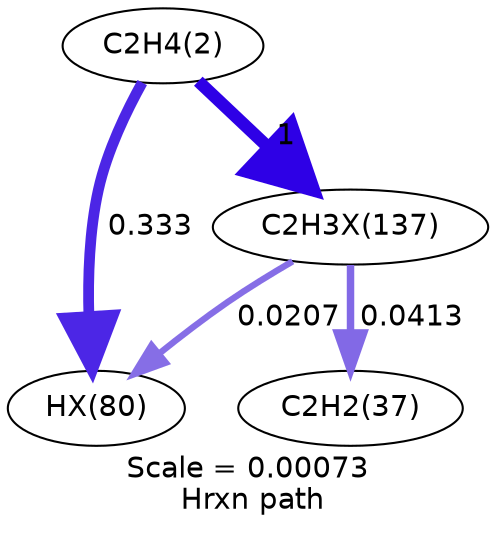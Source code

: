 digraph reaction_paths {
center=1;
s5 -> s55[fontname="Helvetica", style="setlinewidth(5.17)", arrowsize=2.59, color="0.7, 0.833, 0.9"
, label=" 0.333"];
s5 -> s56[fontname="Helvetica", style="setlinewidth(6)", arrowsize=3, color="0.7, 1.5, 0.9"
, label=" 1"];
s56 -> s55[fontname="Helvetica", style="setlinewidth(3.07)", arrowsize=1.54, color="0.7, 0.521, 0.9"
, label=" 0.0207"];
s56 -> s15[fontname="Helvetica", style="setlinewidth(3.59)", arrowsize=1.8, color="0.7, 0.541, 0.9"
, label=" 0.0413"];
s5 [ fontname="Helvetica", label="C2H4(2)"];
s15 [ fontname="Helvetica", label="C2H2(37)"];
s55 [ fontname="Helvetica", label="HX(80)"];
s56 [ fontname="Helvetica", label="C2H3X(137)"];
 label = "Scale = 0.00073\l Hrxn path";
 fontname = "Helvetica";
}
